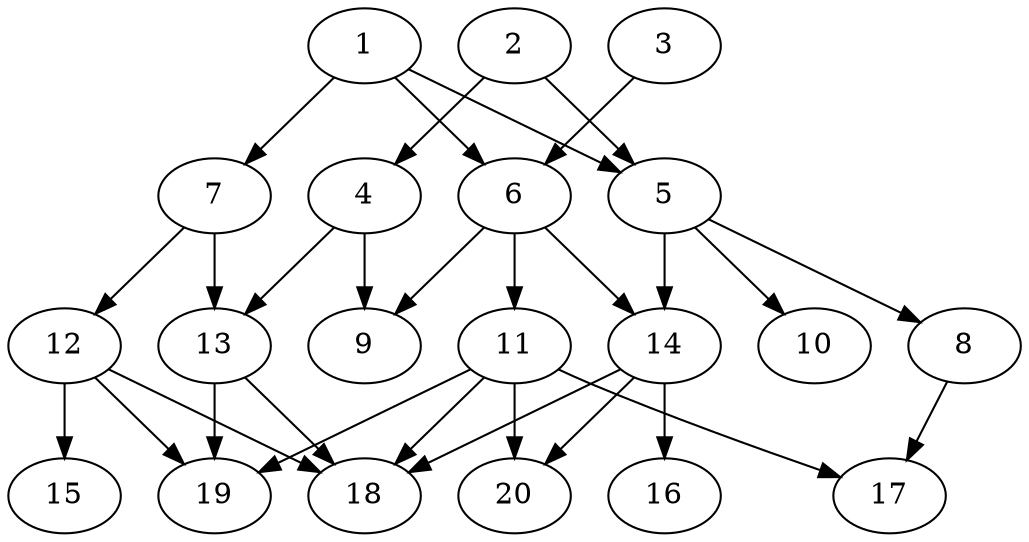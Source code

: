 // DAG automatically generated by daggen at Wed Jul 24 22:02:40 2019
// ./daggen --dot -n 20 --ccr 0.5 --fat 0.6 --regular 0.5 --density 0.5 --mindata 5242880 --maxdata 52428800 
digraph G {
  1 [size="85174272", alpha="0.13", expect_size="42587136"] 
  1 -> 5 [size ="42587136"]
  1 -> 6 [size ="42587136"]
  1 -> 7 [size ="42587136"]
  2 [size="43442176", alpha="0.04", expect_size="21721088"] 
  2 -> 4 [size ="21721088"]
  2 -> 5 [size ="21721088"]
  3 [size="52709376", alpha="0.11", expect_size="26354688"] 
  3 -> 6 [size ="26354688"]
  4 [size="34084864", alpha="0.15", expect_size="17042432"] 
  4 -> 9 [size ="17042432"]
  4 -> 13 [size ="17042432"]
  5 [size="94971904", alpha="0.02", expect_size="47485952"] 
  5 -> 8 [size ="47485952"]
  5 -> 10 [size ="47485952"]
  5 -> 14 [size ="47485952"]
  6 [size="102277120", alpha="0.14", expect_size="51138560"] 
  6 -> 9 [size ="51138560"]
  6 -> 11 [size ="51138560"]
  6 -> 14 [size ="51138560"]
  7 [size="20643840", alpha="0.04", expect_size="10321920"] 
  7 -> 12 [size ="10321920"]
  7 -> 13 [size ="10321920"]
  8 [size="14524416", alpha="0.08", expect_size="7262208"] 
  8 -> 17 [size ="7262208"]
  9 [size="58144768", alpha="0.09", expect_size="29072384"] 
  10 [size="62429184", alpha="0.03", expect_size="31214592"] 
  11 [size="15370240", alpha="0.07", expect_size="7685120"] 
  11 -> 17 [size ="7685120"]
  11 -> 18 [size ="7685120"]
  11 -> 19 [size ="7685120"]
  11 -> 20 [size ="7685120"]
  12 [size="76331008", alpha="0.06", expect_size="38165504"] 
  12 -> 15 [size ="38165504"]
  12 -> 18 [size ="38165504"]
  12 -> 19 [size ="38165504"]
  13 [size="95180800", alpha="0.11", expect_size="47590400"] 
  13 -> 18 [size ="47590400"]
  13 -> 19 [size ="47590400"]
  14 [size="51001344", alpha="0.06", expect_size="25500672"] 
  14 -> 16 [size ="25500672"]
  14 -> 18 [size ="25500672"]
  14 -> 20 [size ="25500672"]
  15 [size="27162624", alpha="0.03", expect_size="13581312"] 
  16 [size="38092800", alpha="0.08", expect_size="19046400"] 
  17 [size="103081984", alpha="0.17", expect_size="51540992"] 
  18 [size="27916288", alpha="0.12", expect_size="13958144"] 
  19 [size="67489792", alpha="0.19", expect_size="33744896"] 
  20 [size="14358528", alpha="0.13", expect_size="7179264"] 
}
